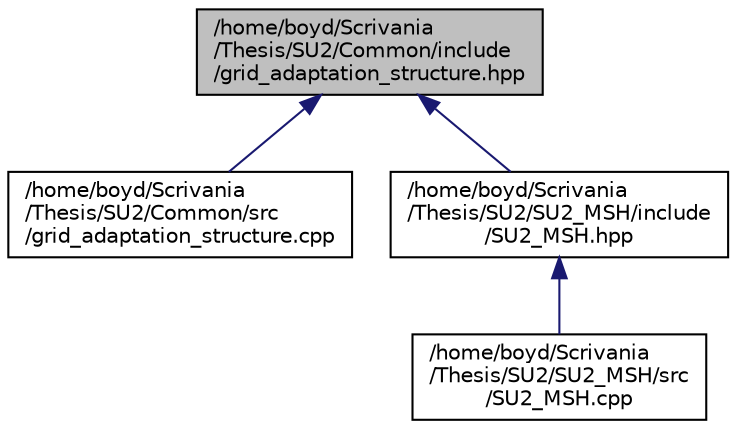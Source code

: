 digraph "/home/boyd/Scrivania/Thesis/SU2/Common/include/grid_adaptation_structure.hpp"
{
  edge [fontname="Helvetica",fontsize="10",labelfontname="Helvetica",labelfontsize="10"];
  node [fontname="Helvetica",fontsize="10",shape=record];
  Node41 [label="/home/boyd/Scrivania\l/Thesis/SU2/Common/include\l/grid_adaptation_structure.hpp",height=0.2,width=0.4,color="black", fillcolor="grey75", style="filled", fontcolor="black"];
  Node41 -> Node42 [dir="back",color="midnightblue",fontsize="10",style="solid",fontname="Helvetica"];
  Node42 [label="/home/boyd/Scrivania\l/Thesis/SU2/Common/src\l/grid_adaptation_structure.cpp",height=0.2,width=0.4,color="black", fillcolor="white", style="filled",URL="$grid__adaptation__structure_8cpp.html",tooltip="Main subroutines for grid adaptation. "];
  Node41 -> Node43 [dir="back",color="midnightblue",fontsize="10",style="solid",fontname="Helvetica"];
  Node43 [label="/home/boyd/Scrivania\l/Thesis/SU2/SU2_MSH/include\l/SU2_MSH.hpp",height=0.2,width=0.4,color="black", fillcolor="white", style="filled",URL="$_s_u2___m_s_h_8hpp.html",tooltip="Headers of the main subroutines of the code SU2_MSH. The subroutines and functions are in the SU2_MSH..."];
  Node43 -> Node44 [dir="back",color="midnightblue",fontsize="10",style="solid",fontname="Helvetica"];
  Node44 [label="/home/boyd/Scrivania\l/Thesis/SU2/SU2_MSH/src\l/SU2_MSH.cpp",height=0.2,width=0.4,color="black", fillcolor="white", style="filled",URL="$_s_u2___m_s_h_8cpp.html",tooltip="Main file of Mesh Adaptation Code (SU2_MSH). "];
}
